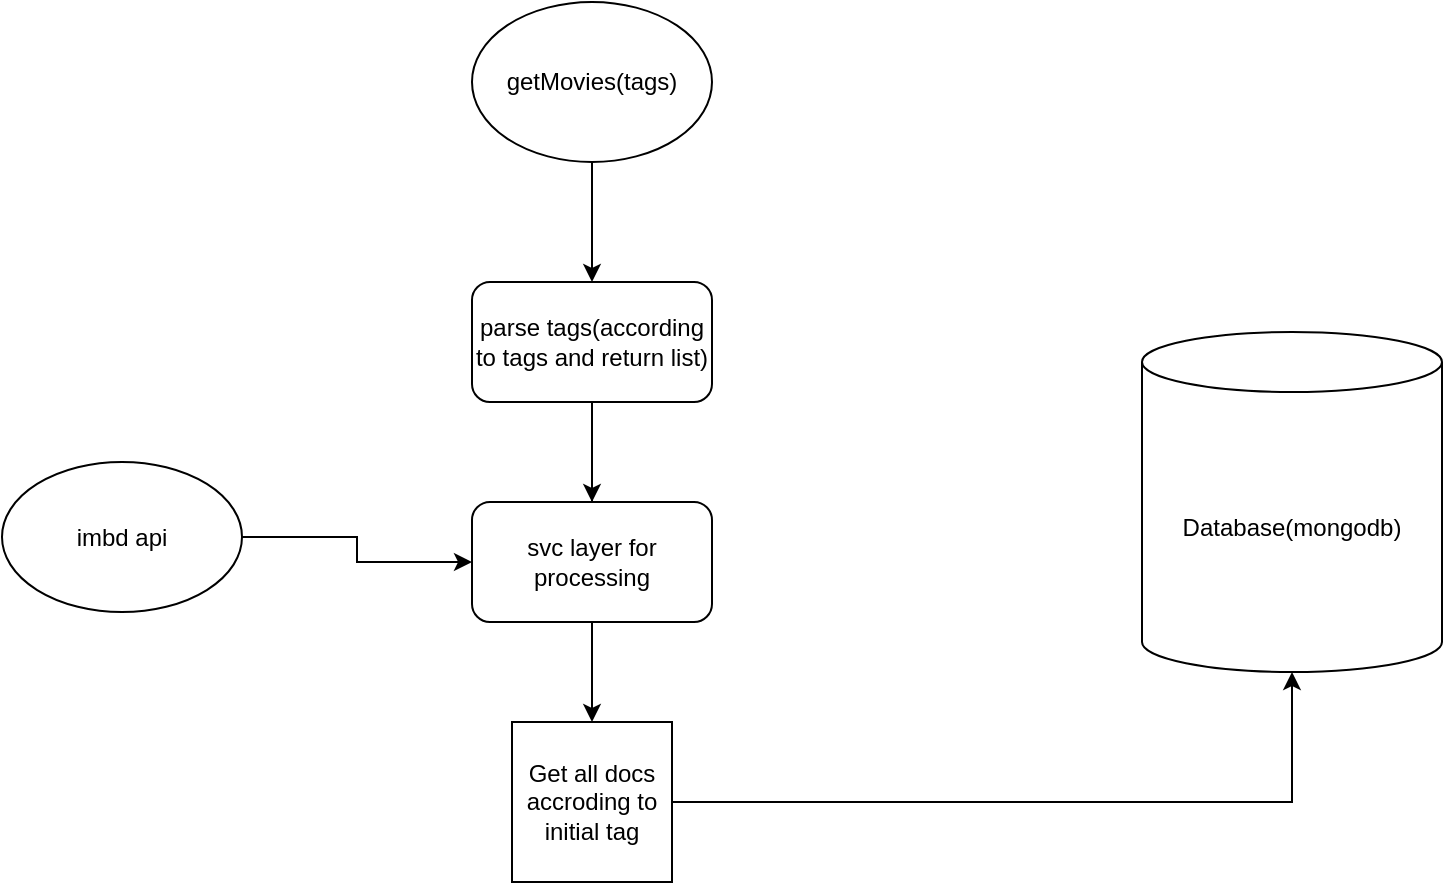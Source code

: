 <mxfile version="15.5.4" type="embed" pages="2"><diagram id="cE4bYjcfEJapTTrfAqfY" name="higher-level"><mxGraphModel dx="1170" dy="880" grid="1" gridSize="10" guides="1" tooltips="1" connect="1" arrows="1" fold="1" page="1" pageScale="1" pageWidth="850" pageHeight="1100" math="0" shadow="0"><root><mxCell id="0"/><mxCell id="1" parent="0"/><mxCell id="2" value="Database(mongodb)" style="shape=cylinder3;whiteSpace=wrap;html=1;boundedLbl=1;backgroundOutline=1;size=15;" parent="1" vertex="1"><mxGeometry x="620" y="245" width="150" height="170" as="geometry"/></mxCell><mxCell id="6" style="edgeStyle=orthogonalEdgeStyle;rounded=0;orthogonalLoop=1;jettySize=auto;html=1;entryX=0.5;entryY=0;entryDx=0;entryDy=0;" parent="1" source="3" target="4" edge="1"><mxGeometry relative="1" as="geometry"/></mxCell><mxCell id="3" value="getMovies(tags)" style="ellipse;whiteSpace=wrap;html=1;" parent="1" vertex="1"><mxGeometry x="285" y="80" width="120" height="80" as="geometry"/></mxCell><mxCell id="7" style="edgeStyle=orthogonalEdgeStyle;rounded=0;orthogonalLoop=1;jettySize=auto;html=1;entryX=0.5;entryY=0;entryDx=0;entryDy=0;" parent="1" source="4" target="5" edge="1"><mxGeometry relative="1" as="geometry"/></mxCell><mxCell id="11" style="edgeStyle=orthogonalEdgeStyle;rounded=0;orthogonalLoop=1;jettySize=auto;html=1;entryX=0.5;entryY=0;entryDx=0;entryDy=0;" parent="1" source="4" target="8" edge="1"><mxGeometry relative="1" as="geometry"/></mxCell><mxCell id="4" value="parse tags(according to tags and return list)" style="rounded=1;whiteSpace=wrap;html=1;" parent="1" vertex="1"><mxGeometry x="285" y="220" width="120" height="60" as="geometry"/></mxCell><mxCell id="9" style="edgeStyle=orthogonalEdgeStyle;rounded=0;orthogonalLoop=1;jettySize=auto;html=1;entryX=0.5;entryY=1;entryDx=0;entryDy=0;entryPerimeter=0;" parent="1" source="5" target="2" edge="1"><mxGeometry relative="1" as="geometry"/></mxCell><mxCell id="5" value="Get all docs accroding to initial tag" style="whiteSpace=wrap;html=1;aspect=fixed;" parent="1" vertex="1"><mxGeometry x="305" y="440" width="80" height="80" as="geometry"/></mxCell><mxCell id="8" value="svc layer for processing" style="rounded=1;whiteSpace=wrap;html=1;" parent="1" vertex="1"><mxGeometry x="285" y="330" width="120" height="60" as="geometry"/></mxCell><mxCell id="12" style="edgeStyle=orthogonalEdgeStyle;rounded=0;orthogonalLoop=1;jettySize=auto;html=1;entryX=0;entryY=0.5;entryDx=0;entryDy=0;" parent="1" source="10" target="8" edge="1"><mxGeometry relative="1" as="geometry"/></mxCell><mxCell id="10" value="imbd api" style="ellipse;whiteSpace=wrap;html=1;" parent="1" vertex="1"><mxGeometry x="50" y="310" width="120" height="75" as="geometry"/></mxCell></root></mxGraphModel></diagram><diagram id="TJzJCbLIafFDvKgN7NdM" name="lower-level"><mxGraphModel dx="702" dy="528" grid="1" gridSize="10" guides="1" tooltips="1" connect="1" arrows="1" fold="1" page="1" pageScale="1" pageWidth="850" pageHeight="1100" math="0" shadow="0"><root><mxCell id="BsnbTQZv-g28gNvq_PIS-0"/><mxCell id="BsnbTQZv-g28gNvq_PIS-1" parent="BsnbTQZv-g28gNvq_PIS-0"/><mxCell id="WKI6F3VpiymvgavwAjEC-15" style="edgeStyle=orthogonalEdgeStyle;rounded=0;orthogonalLoop=1;jettySize=auto;html=1;entryX=0.5;entryY=0;entryDx=0;entryDy=0;" parent="BsnbTQZv-g28gNvq_PIS-1" source="WKI6F3VpiymvgavwAjEC-0" target="WKI6F3VpiymvgavwAjEC-4" edge="1"><mxGeometry relative="1" as="geometry"/></mxCell><mxCell id="WKI6F3VpiymvgavwAjEC-0" value="Mood Changer" style="rounded=1;whiteSpace=wrap;html=1;" parent="BsnbTQZv-g28gNvq_PIS-1" vertex="1"><mxGeometry x="40" y="160" width="120" height="60" as="geometry"/></mxCell><mxCell id="WKI6F3VpiymvgavwAjEC-16" style="edgeStyle=orthogonalEdgeStyle;rounded=0;orthogonalLoop=1;jettySize=auto;html=1;entryX=0.5;entryY=0;entryDx=0;entryDy=0;" parent="BsnbTQZv-g28gNvq_PIS-1" source="WKI6F3VpiymvgavwAjEC-1" target="WKI6F3VpiymvgavwAjEC-8" edge="1"><mxGeometry relative="1" as="geometry"/></mxCell><mxCell id="WKI6F3VpiymvgavwAjEC-1" value="Mood Booster" style="rounded=1;whiteSpace=wrap;html=1;" parent="BsnbTQZv-g28gNvq_PIS-1" vertex="1"><mxGeometry x="305" y="160" width="120" height="60" as="geometry"/></mxCell><mxCell id="WKI6F3VpiymvgavwAjEC-17" style="edgeStyle=orthogonalEdgeStyle;rounded=0;orthogonalLoop=1;jettySize=auto;html=1;entryX=0.5;entryY=0;entryDx=0;entryDy=0;" parent="BsnbTQZv-g28gNvq_PIS-1" source="WKI6F3VpiymvgavwAjEC-2" target="WKI6F3VpiymvgavwAjEC-6" edge="1"><mxGeometry relative="1" as="geometry"/></mxCell><mxCell id="WKI6F3VpiymvgavwAjEC-2" value="You may also watch" style="rounded=1;whiteSpace=wrap;html=1;" parent="BsnbTQZv-g28gNvq_PIS-1" vertex="1"><mxGeometry x="570" y="160" width="120" height="60" as="geometry"/></mxCell><mxCell id="WKI6F3VpiymvgavwAjEC-12" style="edgeStyle=orthogonalEdgeStyle;rounded=0;orthogonalLoop=1;jettySize=auto;html=1;entryX=0.5;entryY=0;entryDx=0;entryDy=0;" parent="BsnbTQZv-g28gNvq_PIS-1" source="WKI6F3VpiymvgavwAjEC-3" target="WKI6F3VpiymvgavwAjEC-0" edge="1"><mxGeometry relative="1" as="geometry"/></mxCell><mxCell id="WKI6F3VpiymvgavwAjEC-13" style="edgeStyle=orthogonalEdgeStyle;rounded=0;orthogonalLoop=1;jettySize=auto;html=1;entryX=0.5;entryY=0;entryDx=0;entryDy=0;" parent="BsnbTQZv-g28gNvq_PIS-1" source="WKI6F3VpiymvgavwAjEC-3" target="WKI6F3VpiymvgavwAjEC-1" edge="1"><mxGeometry relative="1" as="geometry"/></mxCell><mxCell id="WKI6F3VpiymvgavwAjEC-14" style="edgeStyle=orthogonalEdgeStyle;rounded=0;orthogonalLoop=1;jettySize=auto;html=1;entryX=0.5;entryY=0;entryDx=0;entryDy=0;" parent="BsnbTQZv-g28gNvq_PIS-1" source="WKI6F3VpiymvgavwAjEC-3" target="WKI6F3VpiymvgavwAjEC-2" edge="1"><mxGeometry relative="1" as="geometry"/></mxCell><mxCell id="WKI6F3VpiymvgavwAjEC-3" value="frontend" style="ellipse;whiteSpace=wrap;html=1;" parent="BsnbTQZv-g28gNvq_PIS-1" vertex="1"><mxGeometry x="305" y="10" width="120" height="80" as="geometry"/></mxCell><mxCell id="WKI6F3VpiymvgavwAjEC-23" style="edgeStyle=orthogonalEdgeStyle;rounded=0;orthogonalLoop=1;jettySize=auto;html=1;entryX=0.417;entryY=0.167;entryDx=0;entryDy=0;entryPerimeter=0;" parent="BsnbTQZv-g28gNvq_PIS-1" source="WKI6F3VpiymvgavwAjEC-4" target="WKI6F3VpiymvgavwAjEC-9" edge="1"><mxGeometry relative="1" as="geometry"/></mxCell><mxCell id="WKI6F3VpiymvgavwAjEC-24" style="edgeStyle=orthogonalEdgeStyle;rounded=0;orthogonalLoop=1;jettySize=auto;html=1;entryX=0.42;entryY=-0.06;entryDx=0;entryDy=0;entryPerimeter=0;" parent="BsnbTQZv-g28gNvq_PIS-1" source="WKI6F3VpiymvgavwAjEC-4" target="WKI6F3VpiymvgavwAjEC-9" edge="1"><mxGeometry relative="1" as="geometry"/></mxCell><mxCell id="WKI6F3VpiymvgavwAjEC-4" value="Pass tags :&lt;br&gt;Mood, genre,actor, language and many more" style="ellipse;whiteSpace=wrap;html=1;" parent="BsnbTQZv-g28gNvq_PIS-1" vertex="1"><mxGeometry x="40" y="290" width="120" height="80" as="geometry"/></mxCell><mxCell id="WKI6F3VpiymvgavwAjEC-19" style="edgeStyle=orthogonalEdgeStyle;rounded=0;orthogonalLoop=1;jettySize=auto;html=1;entryX=1;entryY=0.5;entryDx=0;entryDy=0;" parent="BsnbTQZv-g28gNvq_PIS-1" source="WKI6F3VpiymvgavwAjEC-5" target="WKI6F3VpiymvgavwAjEC-6" edge="1"><mxGeometry relative="1" as="geometry"/></mxCell><mxCell id="WKI6F3VpiymvgavwAjEC-5" value="user_rec&lt;br&gt;collection" style="shape=cylinder3;whiteSpace=wrap;html=1;boundedLbl=1;backgroundOutline=1;size=15;" parent="BsnbTQZv-g28gNvq_PIS-1" vertex="1"><mxGeometry x="750" y="330" width="120" height="140" as="geometry"/></mxCell><mxCell id="WKI6F3VpiymvgavwAjEC-18" style="edgeStyle=orthogonalEdgeStyle;rounded=0;orthogonalLoop=1;jettySize=auto;html=1;entryX=0;entryY=0.5;entryDx=0;entryDy=0;entryPerimeter=0;" parent="BsnbTQZv-g28gNvq_PIS-1" source="WKI6F3VpiymvgavwAjEC-6" target="WKI6F3VpiymvgavwAjEC-5" edge="1"><mxGeometry relative="1" as="geometry"/></mxCell><mxCell id="WKI6F3VpiymvgavwAjEC-20" style="edgeStyle=orthogonalEdgeStyle;rounded=0;orthogonalLoop=1;jettySize=auto;html=1;entryX=0.5;entryY=0;entryDx=0;entryDy=0;" parent="BsnbTQZv-g28gNvq_PIS-1" source="WKI6F3VpiymvgavwAjEC-6" target="WKI6F3VpiymvgavwAjEC-11" edge="1"><mxGeometry relative="1" as="geometry"/></mxCell><mxCell id="WKI6F3VpiymvgavwAjEC-6" value="get previous_tags according to user_past searches" style="rounded=0;whiteSpace=wrap;html=1;" parent="BsnbTQZv-g28gNvq_PIS-1" vertex="1"><mxGeometry x="570" y="300" width="120" height="60" as="geometry"/></mxCell><mxCell id="WKI6F3VpiymvgavwAjEC-28" style="edgeStyle=orthogonalEdgeStyle;rounded=0;orthogonalLoop=1;jettySize=auto;html=1;entryX=0.5;entryY=1;entryDx=0;entryDy=0;" parent="BsnbTQZv-g28gNvq_PIS-1" source="WKI6F3VpiymvgavwAjEC-7" target="WKI6F3VpiymvgavwAjEC-10" edge="1"><mxGeometry relative="1" as="geometry"><Array as="points"><mxPoint x="365" y="780"/></Array></mxGeometry></mxCell><mxCell id="WKI6F3VpiymvgavwAjEC-31" style="edgeStyle=orthogonalEdgeStyle;rounded=0;orthogonalLoop=1;jettySize=auto;html=1;" parent="BsnbTQZv-g28gNvq_PIS-1" source="WKI6F3VpiymvgavwAjEC-7" edge="1"><mxGeometry relative="1" as="geometry"><mxPoint x="110.0" y="580" as="targetPoint"/></mxGeometry></mxCell><mxCell id="WKI6F3VpiymvgavwAjEC-7" value="movie_rec&lt;br&gt;collection" style="shape=cylinder3;whiteSpace=wrap;html=1;boundedLbl=1;backgroundOutline=1;size=15;" parent="BsnbTQZv-g28gNvq_PIS-1" vertex="1"><mxGeometry x="170" y="710" width="120" height="140" as="geometry"/></mxCell><mxCell id="WKI6F3VpiymvgavwAjEC-25" style="edgeStyle=orthogonalEdgeStyle;rounded=0;orthogonalLoop=1;jettySize=auto;html=1;entryX=0.5;entryY=0;entryDx=0;entryDy=0;" parent="BsnbTQZv-g28gNvq_PIS-1" source="WKI6F3VpiymvgavwAjEC-8" target="WKI6F3VpiymvgavwAjEC-10" edge="1"><mxGeometry relative="1" as="geometry"/></mxCell><mxCell id="WKI6F3VpiymvgavwAjEC-8" value="Pass tags :&lt;br&gt;Mood, genre,actor, language and many more" style="ellipse;whiteSpace=wrap;html=1;" parent="BsnbTQZv-g28gNvq_PIS-1" vertex="1"><mxGeometry x="305" y="290" width="120" height="80" as="geometry"/></mxCell><mxCell id="WKI6F3VpiymvgavwAjEC-26" style="edgeStyle=orthogonalEdgeStyle;rounded=0;orthogonalLoop=1;jettySize=auto;html=1;entryX=0;entryY=0.5;entryDx=0;entryDy=0;entryPerimeter=0;exitX=0.5;exitY=1;exitDx=0;exitDy=0;" parent="BsnbTQZv-g28gNvq_PIS-1" source="WKI6F3VpiymvgavwAjEC-9" target="WKI6F3VpiymvgavwAjEC-7" edge="1"><mxGeometry relative="1" as="geometry"/></mxCell><mxCell id="WKI6F3VpiymvgavwAjEC-9" value="mood_changer&lt;br&gt;algorithm" style="rounded=1;whiteSpace=wrap;html=1;" parent="BsnbTQZv-g28gNvq_PIS-1" vertex="1"><mxGeometry x="50" y="520" width="120" height="60" as="geometry"/></mxCell><mxCell id="WKI6F3VpiymvgavwAjEC-30" style="edgeStyle=orthogonalEdgeStyle;rounded=0;orthogonalLoop=1;jettySize=auto;html=1;entryX=1;entryY=0.5;entryDx=0;entryDy=0;entryPerimeter=0;exitX=0.5;exitY=1;exitDx=0;exitDy=0;" parent="BsnbTQZv-g28gNvq_PIS-1" source="WKI6F3VpiymvgavwAjEC-10" target="WKI6F3VpiymvgavwAjEC-7" edge="1"><mxGeometry relative="1" as="geometry"><Array as="points"><mxPoint x="365" y="780"/></Array></mxGeometry></mxCell><mxCell id="WKI6F3VpiymvgavwAjEC-10" value="mood_picker&lt;br&gt;algorithm" style="rounded=1;whiteSpace=wrap;html=1;" parent="BsnbTQZv-g28gNvq_PIS-1" vertex="1"><mxGeometry x="305" y="520" width="120" height="60" as="geometry"/></mxCell><mxCell id="WKI6F3VpiymvgavwAjEC-21" style="edgeStyle=orthogonalEdgeStyle;rounded=0;orthogonalLoop=1;jettySize=auto;html=1;entryX=0.75;entryY=0;entryDx=0;entryDy=0;" parent="BsnbTQZv-g28gNvq_PIS-1" source="WKI6F3VpiymvgavwAjEC-11" target="WKI6F3VpiymvgavwAjEC-9" edge="1"><mxGeometry relative="1" as="geometry"/></mxCell><mxCell id="WKI6F3VpiymvgavwAjEC-22" style="edgeStyle=orthogonalEdgeStyle;rounded=0;orthogonalLoop=1;jettySize=auto;html=1;exitX=0;exitY=0.75;exitDx=0;exitDy=0;entryX=0.75;entryY=0;entryDx=0;entryDy=0;" parent="BsnbTQZv-g28gNvq_PIS-1" source="WKI6F3VpiymvgavwAjEC-11" target="WKI6F3VpiymvgavwAjEC-10" edge="1"><mxGeometry relative="1" as="geometry"/></mxCell><mxCell id="WKI6F3VpiymvgavwAjEC-11" value="process_tags" style="rounded=0;whiteSpace=wrap;html=1;" parent="BsnbTQZv-g28gNvq_PIS-1" vertex="1"><mxGeometry x="570" y="420" width="120" height="60" as="geometry"/></mxCell></root></mxGraphModel></diagram></mxfile>